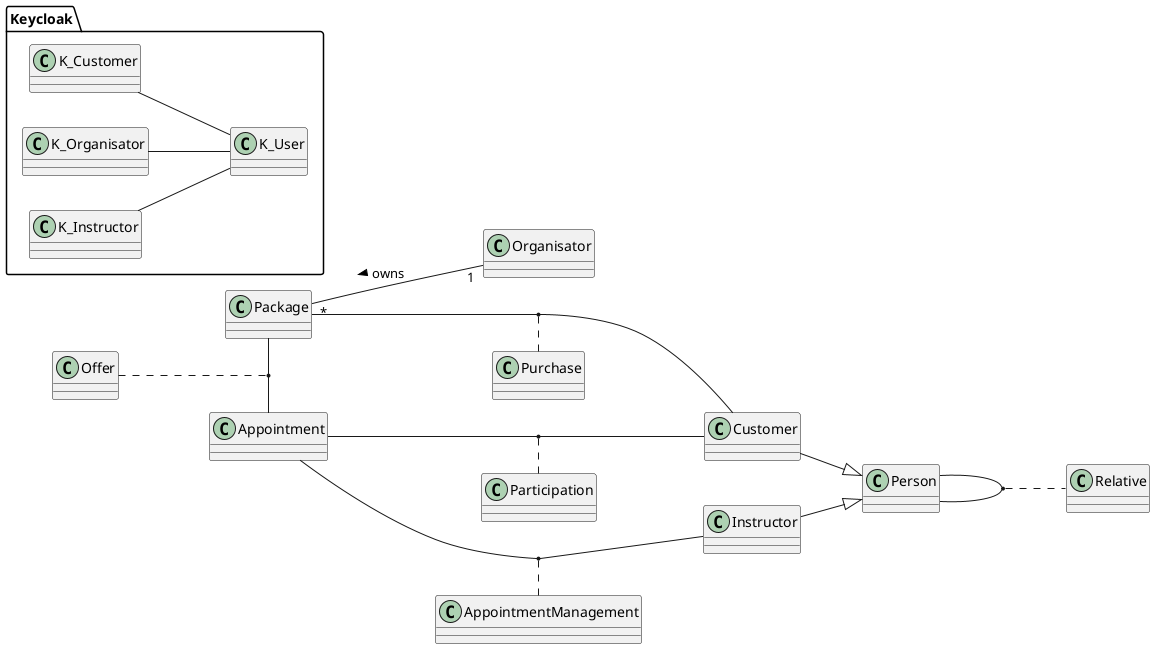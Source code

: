 @startuml
left to right direction

class Package {
}

class Appointment {
}

class Customer {
}

class Organisator {
}

class Instructor {
}

class Person {
}

package Keycloak {
    class K_User {
    }

    class K_Customer {
    }

    class K_Organisator {
    }

    class K_Instructor {
    }
}

K_Instructor -- K_User
K_Customer -- K_User
K_Organisator -- K_User

Package -left- Appointment
Package "*"--"1" Organisator: < owns
Instructor --|> Person
Customer --|> Person
Offer .. (Package, Appointment)
(Appointment, Instructor) .. AppointmentManagement
(Appointment, Customer) .. Participation
(Package, Customer) .. Purchase
(Person, Person) .. Relative

@enduml